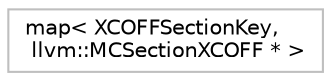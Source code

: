 digraph "Graphical Class Hierarchy"
{
 // LATEX_PDF_SIZE
  bgcolor="transparent";
  edge [fontname="Helvetica",fontsize="10",labelfontname="Helvetica",labelfontsize="10"];
  node [fontname="Helvetica",fontsize="10",shape=record];
  rankdir="LR";
  Node0 [label="map\< XCOFFSectionKey,\l llvm::MCSectionXCOFF * \>",height=0.2,width=0.4,color="grey75",tooltip=" "];
}
